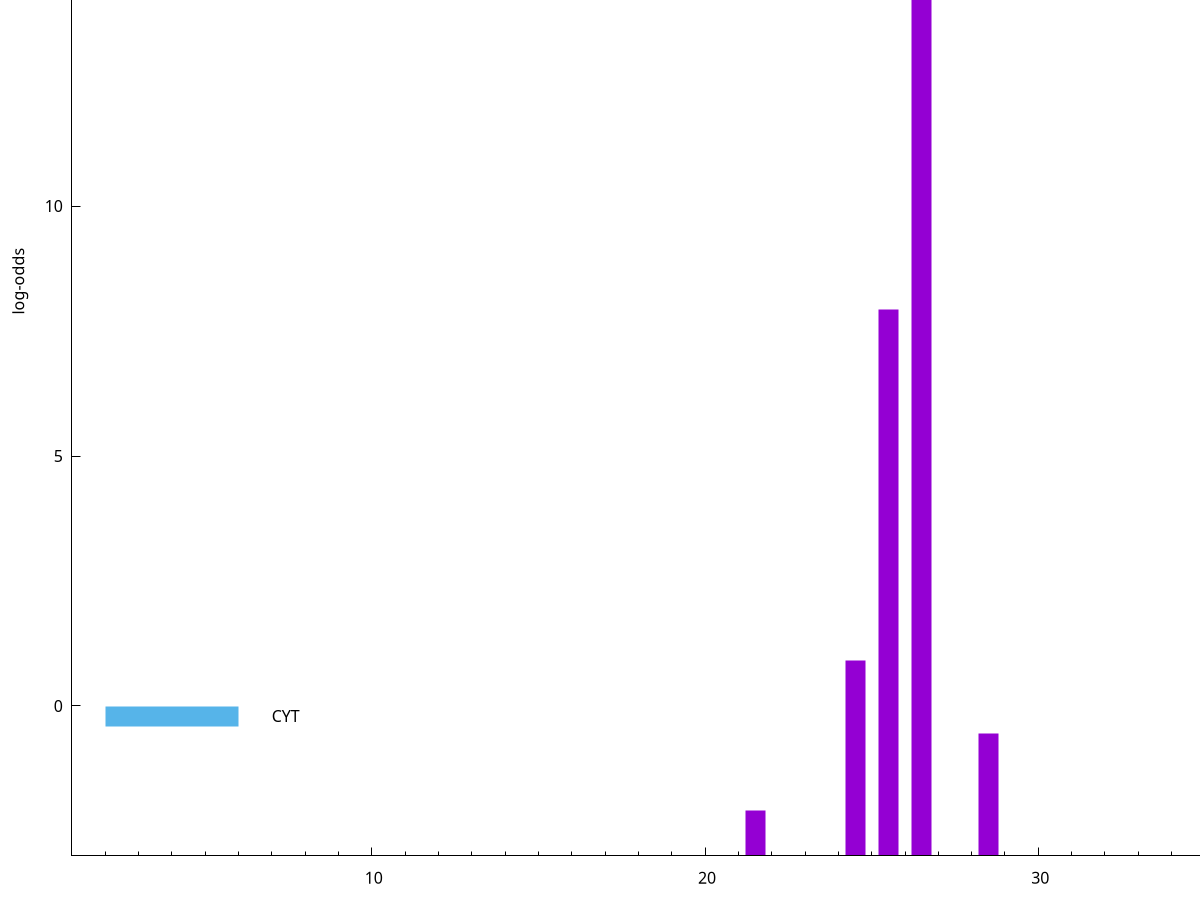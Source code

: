 set title "LipoP predictions for SRR4065689.gff"
set size 2., 1.4
set xrange [1:70] 
set mxtics 10
set yrange [-3:20]
set y2range [0:23]
set ylabel "log-odds"
set term postscript eps color solid "Helvetica" 30
set output "SRR4065689.gff45.eps"
set arrow from 2,17.9196 to 6,17.9196 nohead lt 1 lw 20
set label "SpI" at 7,17.9196
set arrow from 2,-0.200913 to 6,-0.200913 nohead lt 3 lw 20
set label "CYT" at 7,-0.200913
set arrow from 2,17.9196 to 6,17.9196 nohead lt 1 lw 20
set label "SpI" at 7,17.9196
# NOTE: The scores below are the log-odds scores with the threshold
# NOTE: subtracted (a hack to make gnuplot make the histogram all
# NOTE: look nice).
plot "-" axes x1y2 title "" with impulses lt 1 lw 20
26.500000 20.918100
25.500000 10.933250
24.500000 3.910224
28.500000 2.443565
21.500000 0.905160
e
exit
